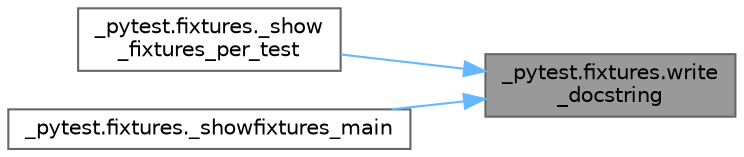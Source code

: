 digraph "_pytest.fixtures.write_docstring"
{
 // LATEX_PDF_SIZE
  bgcolor="transparent";
  edge [fontname=Helvetica,fontsize=10,labelfontname=Helvetica,labelfontsize=10];
  node [fontname=Helvetica,fontsize=10,shape=box,height=0.2,width=0.4];
  rankdir="RL";
  Node1 [id="Node000001",label="_pytest.fixtures.write\l_docstring",height=0.2,width=0.4,color="gray40", fillcolor="grey60", style="filled", fontcolor="black",tooltip=" "];
  Node1 -> Node2 [id="edge1_Node000001_Node000002",dir="back",color="steelblue1",style="solid",tooltip=" "];
  Node2 [id="Node000002",label="_pytest.fixtures._show\l_fixtures_per_test",height=0.2,width=0.4,color="grey40", fillcolor="white", style="filled",URL="$namespace__pytest_1_1fixtures.html#a4f672440decf622a27721cedd152d1dd",tooltip=" "];
  Node1 -> Node3 [id="edge2_Node000001_Node000003",dir="back",color="steelblue1",style="solid",tooltip=" "];
  Node3 [id="Node000003",label="_pytest.fixtures._showfixtures_main",height=0.2,width=0.4,color="grey40", fillcolor="white", style="filled",URL="$namespace__pytest_1_1fixtures.html#a6df50a9afa444ebc941bfee0bea13ebc",tooltip=" "];
}
